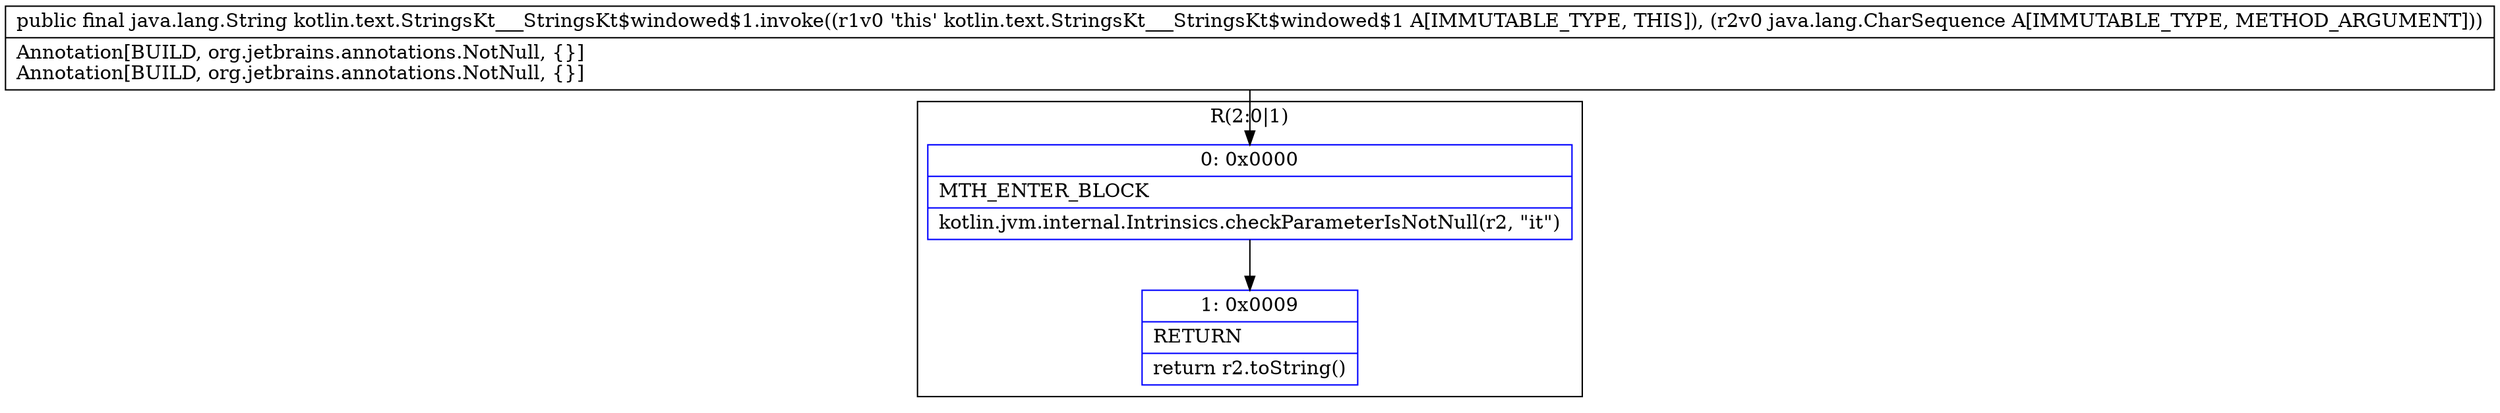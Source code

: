 digraph "CFG forkotlin.text.StringsKt___StringsKt$windowed$1.invoke(Ljava\/lang\/CharSequence;)Ljava\/lang\/String;" {
subgraph cluster_Region_1661120904 {
label = "R(2:0|1)";
node [shape=record,color=blue];
Node_0 [shape=record,label="{0\:\ 0x0000|MTH_ENTER_BLOCK\l|kotlin.jvm.internal.Intrinsics.checkParameterIsNotNull(r2, \"it\")\l}"];
Node_1 [shape=record,label="{1\:\ 0x0009|RETURN\l|return r2.toString()\l}"];
}
MethodNode[shape=record,label="{public final java.lang.String kotlin.text.StringsKt___StringsKt$windowed$1.invoke((r1v0 'this' kotlin.text.StringsKt___StringsKt$windowed$1 A[IMMUTABLE_TYPE, THIS]), (r2v0 java.lang.CharSequence A[IMMUTABLE_TYPE, METHOD_ARGUMENT]))  | Annotation[BUILD, org.jetbrains.annotations.NotNull, \{\}]\lAnnotation[BUILD, org.jetbrains.annotations.NotNull, \{\}]\l}"];
MethodNode -> Node_0;
Node_0 -> Node_1;
}

